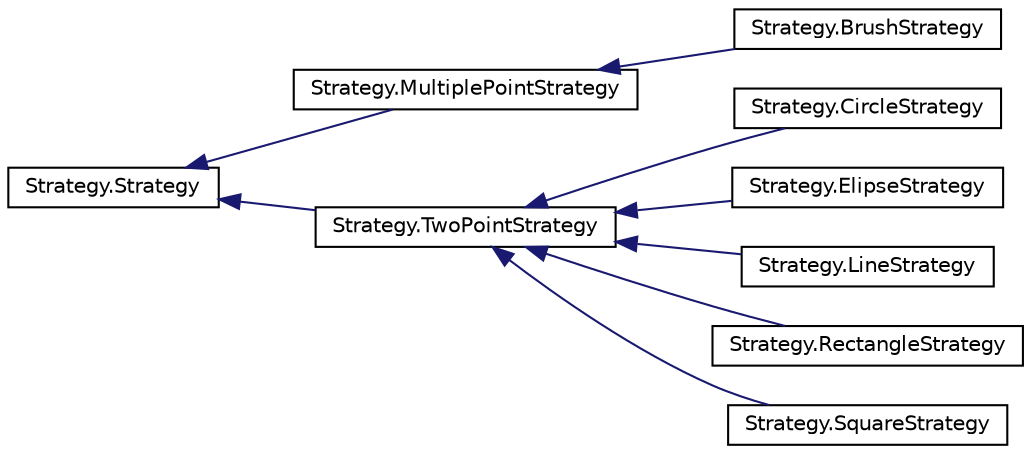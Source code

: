 digraph "Graphical Class Hierarchy"
{
 // LATEX_PDF_SIZE
  edge [fontname="Helvetica",fontsize="10",labelfontname="Helvetica",labelfontsize="10"];
  node [fontname="Helvetica",fontsize="10",shape=record];
  rankdir="LR";
  Node0 [label="Strategy.Strategy",height=0.2,width=0.4,color="black", fillcolor="white", style="filled",URL="$class_strategy_1_1_strategy.html",tooltip=" "];
  Node0 -> Node1 [dir="back",color="midnightblue",fontsize="10",style="solid",fontname="Helvetica"];
  Node1 [label="Strategy.MultiplePointStrategy",height=0.2,width=0.4,color="black", fillcolor="white", style="filled",URL="$class_strategy_1_1_multiple_point_strategy.html",tooltip=" "];
  Node1 -> Node2 [dir="back",color="midnightblue",fontsize="10",style="solid",fontname="Helvetica"];
  Node2 [label="Strategy.BrushStrategy",height=0.2,width=0.4,color="black", fillcolor="white", style="filled",URL="$class_strategy_1_1_brush_strategy.html",tooltip=" "];
  Node0 -> Node3 [dir="back",color="midnightblue",fontsize="10",style="solid",fontname="Helvetica"];
  Node3 [label="Strategy.TwoPointStrategy",height=0.2,width=0.4,color="black", fillcolor="white", style="filled",URL="$class_strategy_1_1_two_point_strategy.html",tooltip=" "];
  Node3 -> Node4 [dir="back",color="midnightblue",fontsize="10",style="solid",fontname="Helvetica"];
  Node4 [label="Strategy.CircleStrategy",height=0.2,width=0.4,color="black", fillcolor="white", style="filled",URL="$class_strategy_1_1_circle_strategy.html",tooltip=" "];
  Node3 -> Node5 [dir="back",color="midnightblue",fontsize="10",style="solid",fontname="Helvetica"];
  Node5 [label="Strategy.ElipseStrategy",height=0.2,width=0.4,color="black", fillcolor="white", style="filled",URL="$class_strategy_1_1_elipse_strategy.html",tooltip=" "];
  Node3 -> Node6 [dir="back",color="midnightblue",fontsize="10",style="solid",fontname="Helvetica"];
  Node6 [label="Strategy.LineStrategy",height=0.2,width=0.4,color="black", fillcolor="white", style="filled",URL="$class_strategy_1_1_line_strategy.html",tooltip=" "];
  Node3 -> Node7 [dir="back",color="midnightblue",fontsize="10",style="solid",fontname="Helvetica"];
  Node7 [label="Strategy.RectangleStrategy",height=0.2,width=0.4,color="black", fillcolor="white", style="filled",URL="$class_strategy_1_1_rectangle_strategy.html",tooltip=" "];
  Node3 -> Node8 [dir="back",color="midnightblue",fontsize="10",style="solid",fontname="Helvetica"];
  Node8 [label="Strategy.SquareStrategy",height=0.2,width=0.4,color="black", fillcolor="white", style="filled",URL="$class_strategy_1_1_square_strategy.html",tooltip=" "];
}
